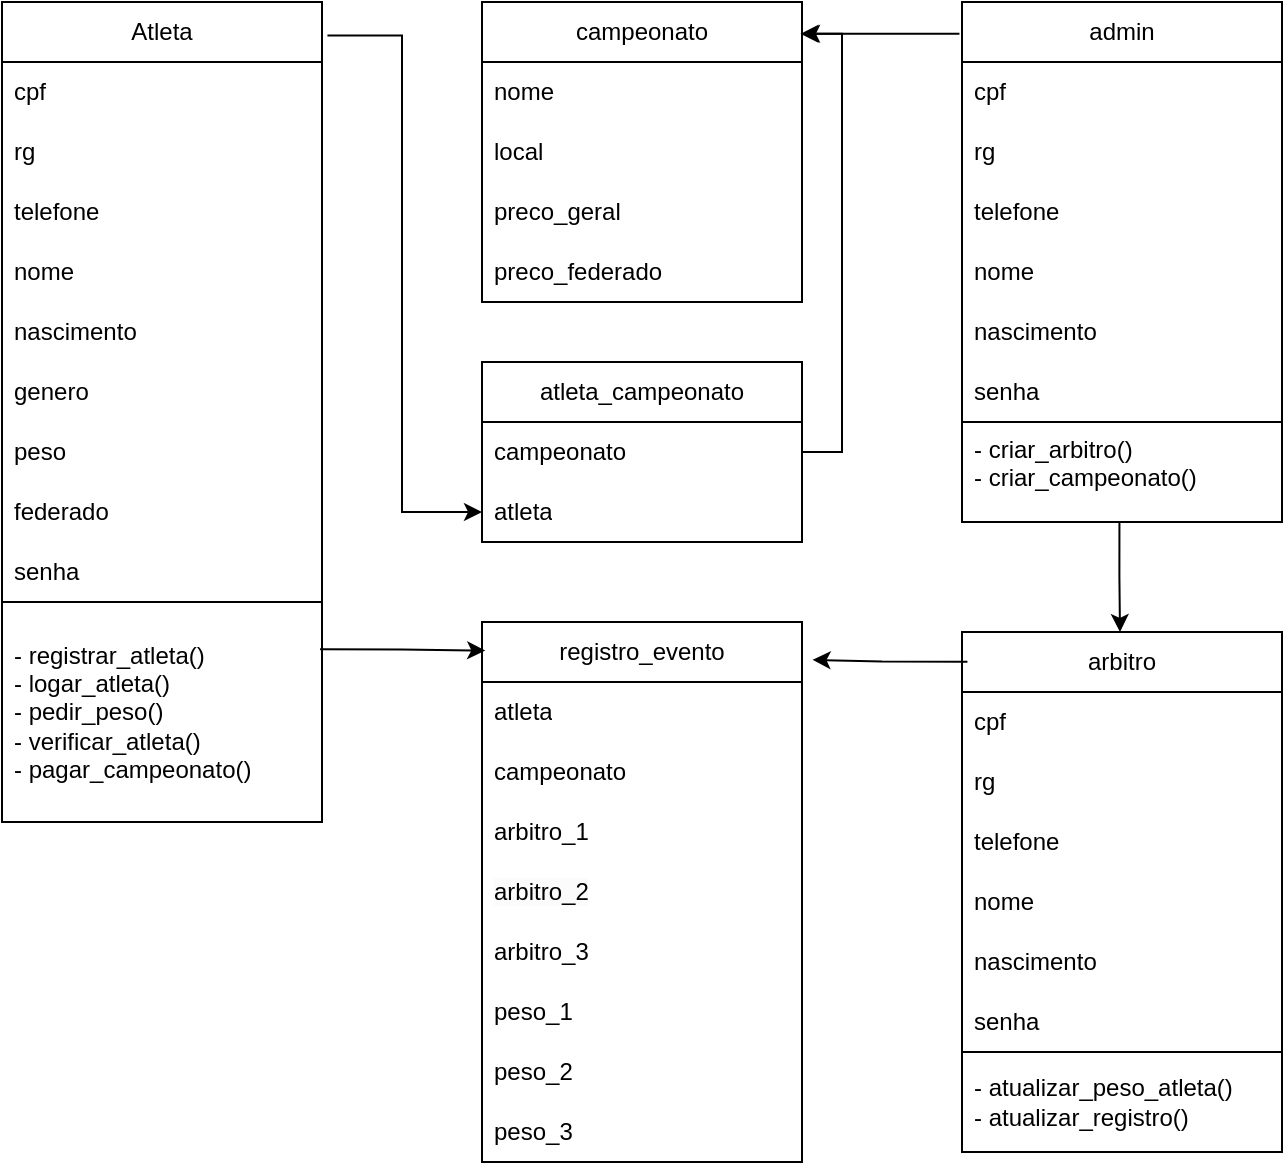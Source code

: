 <mxfile version="26.1.1">
  <diagram id="C5RBs43oDa-KdzZeNtuy" name="Page-1">
    <mxGraphModel dx="2353" dy="827" grid="1" gridSize="10" guides="1" tooltips="1" connect="1" arrows="1" fold="1" page="1" pageScale="1" pageWidth="827" pageHeight="1169" math="0" shadow="0">
      <root>
        <mxCell id="WIyWlLk6GJQsqaUBKTNV-0" />
        <mxCell id="WIyWlLk6GJQsqaUBKTNV-1" parent="WIyWlLk6GJQsqaUBKTNV-0" />
        <mxCell id="lXzH0FcPuWWiwt3YILSo-98" style="edgeStyle=orthogonalEdgeStyle;rounded=0;orthogonalLoop=1;jettySize=auto;html=1;entryX=0;entryY=0.5;entryDx=0;entryDy=0;exitX=1.017;exitY=0.041;exitDx=0;exitDy=0;exitPerimeter=0;" edge="1" parent="WIyWlLk6GJQsqaUBKTNV-1" source="lXzH0FcPuWWiwt3YILSo-1" target="lXzH0FcPuWWiwt3YILSo-89">
          <mxGeometry relative="1" as="geometry" />
        </mxCell>
        <mxCell id="lXzH0FcPuWWiwt3YILSo-1" value="Atleta" style="swimlane;fontStyle=0;childLayout=stackLayout;horizontal=1;startSize=30;horizontalStack=0;resizeParent=1;resizeParentMax=0;resizeLast=0;collapsible=1;marginBottom=0;whiteSpace=wrap;html=1;" vertex="1" parent="WIyWlLk6GJQsqaUBKTNV-1">
          <mxGeometry x="800" y="80" width="160" height="410" as="geometry" />
        </mxCell>
        <mxCell id="lXzH0FcPuWWiwt3YILSo-2" value="cpf" style="text;strokeColor=none;fillColor=none;align=left;verticalAlign=middle;spacingLeft=4;spacingRight=4;overflow=hidden;points=[[0,0.5],[1,0.5]];portConstraint=eastwest;rotatable=0;whiteSpace=wrap;html=1;" vertex="1" parent="lXzH0FcPuWWiwt3YILSo-1">
          <mxGeometry y="30" width="160" height="30" as="geometry" />
        </mxCell>
        <mxCell id="lXzH0FcPuWWiwt3YILSo-3" value="rg" style="text;strokeColor=none;fillColor=none;align=left;verticalAlign=middle;spacingLeft=4;spacingRight=4;overflow=hidden;points=[[0,0.5],[1,0.5]];portConstraint=eastwest;rotatable=0;whiteSpace=wrap;html=1;" vertex="1" parent="lXzH0FcPuWWiwt3YILSo-1">
          <mxGeometry y="60" width="160" height="30" as="geometry" />
        </mxCell>
        <mxCell id="lXzH0FcPuWWiwt3YILSo-4" value="telefone" style="text;strokeColor=none;fillColor=none;align=left;verticalAlign=middle;spacingLeft=4;spacingRight=4;overflow=hidden;points=[[0,0.5],[1,0.5]];portConstraint=eastwest;rotatable=0;whiteSpace=wrap;html=1;" vertex="1" parent="lXzH0FcPuWWiwt3YILSo-1">
          <mxGeometry y="90" width="160" height="30" as="geometry" />
        </mxCell>
        <mxCell id="lXzH0FcPuWWiwt3YILSo-5" value="nome" style="text;strokeColor=none;fillColor=none;align=left;verticalAlign=middle;spacingLeft=4;spacingRight=4;overflow=hidden;points=[[0,0.5],[1,0.5]];portConstraint=eastwest;rotatable=0;whiteSpace=wrap;html=1;" vertex="1" parent="lXzH0FcPuWWiwt3YILSo-1">
          <mxGeometry y="120" width="160" height="30" as="geometry" />
        </mxCell>
        <mxCell id="lXzH0FcPuWWiwt3YILSo-6" value="nascimento" style="text;strokeColor=none;fillColor=none;align=left;verticalAlign=middle;spacingLeft=4;spacingRight=4;overflow=hidden;points=[[0,0.5],[1,0.5]];portConstraint=eastwest;rotatable=0;whiteSpace=wrap;html=1;" vertex="1" parent="lXzH0FcPuWWiwt3YILSo-1">
          <mxGeometry y="150" width="160" height="30" as="geometry" />
        </mxCell>
        <mxCell id="lXzH0FcPuWWiwt3YILSo-17" value="genero" style="text;strokeColor=none;fillColor=none;align=left;verticalAlign=middle;spacingLeft=4;spacingRight=4;overflow=hidden;points=[[0,0.5],[1,0.5]];portConstraint=eastwest;rotatable=0;whiteSpace=wrap;html=1;" vertex="1" parent="lXzH0FcPuWWiwt3YILSo-1">
          <mxGeometry y="180" width="160" height="30" as="geometry" />
        </mxCell>
        <mxCell id="lXzH0FcPuWWiwt3YILSo-7" value="peso" style="text;strokeColor=none;fillColor=none;align=left;verticalAlign=middle;spacingLeft=4;spacingRight=4;overflow=hidden;points=[[0,0.5],[1,0.5]];portConstraint=eastwest;rotatable=0;whiteSpace=wrap;html=1;" vertex="1" parent="lXzH0FcPuWWiwt3YILSo-1">
          <mxGeometry y="210" width="160" height="30" as="geometry" />
        </mxCell>
        <mxCell id="lXzH0FcPuWWiwt3YILSo-18" value="federado" style="text;strokeColor=none;fillColor=none;align=left;verticalAlign=middle;spacingLeft=4;spacingRight=4;overflow=hidden;points=[[0,0.5],[1,0.5]];portConstraint=eastwest;rotatable=0;whiteSpace=wrap;html=1;" vertex="1" parent="lXzH0FcPuWWiwt3YILSo-1">
          <mxGeometry y="240" width="160" height="30" as="geometry" />
        </mxCell>
        <mxCell id="lXzH0FcPuWWiwt3YILSo-19" value="senha" style="text;strokeColor=none;fillColor=none;align=left;verticalAlign=middle;spacingLeft=4;spacingRight=4;overflow=hidden;points=[[0,0.5],[1,0.5]];portConstraint=eastwest;rotatable=0;whiteSpace=wrap;html=1;" vertex="1" parent="lXzH0FcPuWWiwt3YILSo-1">
          <mxGeometry y="270" width="160" height="30" as="geometry" />
        </mxCell>
        <mxCell id="lXzH0FcPuWWiwt3YILSo-27" value="- registrar_atleta()&lt;div&gt;- logar_atleta()&lt;/div&gt;&lt;div&gt;- pedir_peso()&lt;/div&gt;&lt;div&gt;- verificar_atleta()&lt;/div&gt;&lt;div&gt;- pagar_campeonato()&lt;/div&gt;" style="text;strokeColor=default;fillColor=none;align=left;verticalAlign=middle;spacingLeft=4;spacingRight=4;overflow=hidden;points=[[0,0.5],[1,0.5]];portConstraint=eastwest;rotatable=0;whiteSpace=wrap;html=1;" vertex="1" parent="lXzH0FcPuWWiwt3YILSo-1">
          <mxGeometry y="300" width="160" height="110" as="geometry" />
        </mxCell>
        <mxCell id="lXzH0FcPuWWiwt3YILSo-10" value="admin" style="swimlane;fontStyle=0;childLayout=stackLayout;horizontal=1;startSize=30;horizontalStack=0;resizeParent=1;resizeParentMax=0;resizeLast=0;collapsible=1;marginBottom=0;whiteSpace=wrap;html=1;" vertex="1" parent="WIyWlLk6GJQsqaUBKTNV-1">
          <mxGeometry x="1280" y="80" width="160" height="260" as="geometry" />
        </mxCell>
        <mxCell id="lXzH0FcPuWWiwt3YILSo-11" value="cpf" style="text;strokeColor=none;fillColor=none;align=left;verticalAlign=middle;spacingLeft=4;spacingRight=4;overflow=hidden;points=[[0,0.5],[1,0.5]];portConstraint=eastwest;rotatable=0;whiteSpace=wrap;html=1;" vertex="1" parent="lXzH0FcPuWWiwt3YILSo-10">
          <mxGeometry y="30" width="160" height="30" as="geometry" />
        </mxCell>
        <mxCell id="lXzH0FcPuWWiwt3YILSo-12" value="rg" style="text;strokeColor=none;fillColor=none;align=left;verticalAlign=middle;spacingLeft=4;spacingRight=4;overflow=hidden;points=[[0,0.5],[1,0.5]];portConstraint=eastwest;rotatable=0;whiteSpace=wrap;html=1;" vertex="1" parent="lXzH0FcPuWWiwt3YILSo-10">
          <mxGeometry y="60" width="160" height="30" as="geometry" />
        </mxCell>
        <mxCell id="lXzH0FcPuWWiwt3YILSo-13" value="telefone" style="text;strokeColor=none;fillColor=none;align=left;verticalAlign=middle;spacingLeft=4;spacingRight=4;overflow=hidden;points=[[0,0.5],[1,0.5]];portConstraint=eastwest;rotatable=0;whiteSpace=wrap;html=1;" vertex="1" parent="lXzH0FcPuWWiwt3YILSo-10">
          <mxGeometry y="90" width="160" height="30" as="geometry" />
        </mxCell>
        <mxCell id="lXzH0FcPuWWiwt3YILSo-14" value="nome" style="text;strokeColor=none;fillColor=none;align=left;verticalAlign=middle;spacingLeft=4;spacingRight=4;overflow=hidden;points=[[0,0.5],[1,0.5]];portConstraint=eastwest;rotatable=0;whiteSpace=wrap;html=1;" vertex="1" parent="lXzH0FcPuWWiwt3YILSo-10">
          <mxGeometry y="120" width="160" height="30" as="geometry" />
        </mxCell>
        <mxCell id="lXzH0FcPuWWiwt3YILSo-15" value="nascimento" style="text;strokeColor=none;fillColor=none;align=left;verticalAlign=middle;spacingLeft=4;spacingRight=4;overflow=hidden;points=[[0,0.5],[1,0.5]];portConstraint=eastwest;rotatable=0;whiteSpace=wrap;html=1;" vertex="1" parent="lXzH0FcPuWWiwt3YILSo-10">
          <mxGeometry y="150" width="160" height="30" as="geometry" />
        </mxCell>
        <mxCell id="lXzH0FcPuWWiwt3YILSo-16" value="senha" style="text;strokeColor=none;fillColor=none;align=left;verticalAlign=middle;spacingLeft=4;spacingRight=4;overflow=hidden;points=[[0,0.5],[1,0.5]];portConstraint=eastwest;rotatable=0;whiteSpace=wrap;html=1;" vertex="1" parent="lXzH0FcPuWWiwt3YILSo-10">
          <mxGeometry y="180" width="160" height="30" as="geometry" />
        </mxCell>
        <mxCell id="lXzH0FcPuWWiwt3YILSo-29" value="&lt;div&gt;&lt;span style=&quot;background-color: transparent; color: light-dark(rgb(0, 0, 0), rgb(255, 255, 255));&quot;&gt;- criar_arbitro()&lt;/span&gt;&lt;/div&gt;- criar_campeonato()&lt;div&gt;&lt;br&gt;&lt;/div&gt;" style="text;strokeColor=default;fillColor=none;align=left;verticalAlign=top;spacingLeft=4;spacingRight=4;overflow=hidden;points=[[0,0.5],[1,0.5]];portConstraint=eastwest;rotatable=0;whiteSpace=wrap;html=1;" vertex="1" parent="lXzH0FcPuWWiwt3YILSo-10">
          <mxGeometry y="210" width="160" height="50" as="geometry" />
        </mxCell>
        <mxCell id="lXzH0FcPuWWiwt3YILSo-20" value="&lt;div&gt;campeonato&lt;/div&gt;" style="swimlane;fontStyle=0;childLayout=stackLayout;horizontal=1;startSize=30;horizontalStack=0;resizeParent=1;resizeParentMax=0;resizeLast=0;collapsible=1;marginBottom=0;whiteSpace=wrap;html=1;" vertex="1" parent="WIyWlLk6GJQsqaUBKTNV-1">
          <mxGeometry x="1040" y="80" width="160" height="150" as="geometry" />
        </mxCell>
        <mxCell id="lXzH0FcPuWWiwt3YILSo-21" value="nome" style="text;strokeColor=none;fillColor=none;align=left;verticalAlign=middle;spacingLeft=4;spacingRight=4;overflow=hidden;points=[[0,0.5],[1,0.5]];portConstraint=eastwest;rotatable=0;whiteSpace=wrap;html=1;" vertex="1" parent="lXzH0FcPuWWiwt3YILSo-20">
          <mxGeometry y="30" width="160" height="30" as="geometry" />
        </mxCell>
        <mxCell id="lXzH0FcPuWWiwt3YILSo-22" value="local" style="text;strokeColor=none;fillColor=none;align=left;verticalAlign=middle;spacingLeft=4;spacingRight=4;overflow=hidden;points=[[0,0.5],[1,0.5]];portConstraint=eastwest;rotatable=0;whiteSpace=wrap;html=1;" vertex="1" parent="lXzH0FcPuWWiwt3YILSo-20">
          <mxGeometry y="60" width="160" height="30" as="geometry" />
        </mxCell>
        <mxCell id="lXzH0FcPuWWiwt3YILSo-23" value="preco_geral" style="text;strokeColor=none;fillColor=none;align=left;verticalAlign=middle;spacingLeft=4;spacingRight=4;overflow=hidden;points=[[0,0.5],[1,0.5]];portConstraint=eastwest;rotatable=0;whiteSpace=wrap;html=1;" vertex="1" parent="lXzH0FcPuWWiwt3YILSo-20">
          <mxGeometry y="90" width="160" height="30" as="geometry" />
        </mxCell>
        <mxCell id="lXzH0FcPuWWiwt3YILSo-24" value="preco_federado" style="text;strokeColor=none;fillColor=none;align=left;verticalAlign=middle;spacingLeft=4;spacingRight=4;overflow=hidden;points=[[0,0.5],[1,0.5]];portConstraint=eastwest;rotatable=0;whiteSpace=wrap;html=1;" vertex="1" parent="lXzH0FcPuWWiwt3YILSo-20">
          <mxGeometry y="120" width="160" height="30" as="geometry" />
        </mxCell>
        <mxCell id="lXzH0FcPuWWiwt3YILSo-31" value="registro_evento" style="swimlane;fontStyle=0;childLayout=stackLayout;horizontal=1;startSize=30;horizontalStack=0;resizeParent=1;resizeParentMax=0;resizeLast=0;collapsible=1;marginBottom=0;whiteSpace=wrap;html=1;" vertex="1" parent="WIyWlLk6GJQsqaUBKTNV-1">
          <mxGeometry x="1040" y="390" width="160" height="270" as="geometry" />
        </mxCell>
        <mxCell id="lXzH0FcPuWWiwt3YILSo-32" value="atleta" style="text;strokeColor=none;fillColor=none;align=left;verticalAlign=middle;spacingLeft=4;spacingRight=4;overflow=hidden;points=[[0,0.5],[1,0.5]];portConstraint=eastwest;rotatable=0;whiteSpace=wrap;html=1;" vertex="1" parent="lXzH0FcPuWWiwt3YILSo-31">
          <mxGeometry y="30" width="160" height="30" as="geometry" />
        </mxCell>
        <mxCell id="lXzH0FcPuWWiwt3YILSo-79" value="campeonato" style="text;strokeColor=none;fillColor=none;align=left;verticalAlign=middle;spacingLeft=4;spacingRight=4;overflow=hidden;points=[[0,0.5],[1,0.5]];portConstraint=eastwest;rotatable=0;whiteSpace=wrap;html=1;" vertex="1" parent="lXzH0FcPuWWiwt3YILSo-31">
          <mxGeometry y="60" width="160" height="30" as="geometry" />
        </mxCell>
        <mxCell id="lXzH0FcPuWWiwt3YILSo-78" value="arbitro_1" style="text;strokeColor=none;fillColor=none;align=left;verticalAlign=middle;spacingLeft=4;spacingRight=4;overflow=hidden;points=[[0,0.5],[1,0.5]];portConstraint=eastwest;rotatable=0;whiteSpace=wrap;html=1;" vertex="1" parent="lXzH0FcPuWWiwt3YILSo-31">
          <mxGeometry y="90" width="160" height="30" as="geometry" />
        </mxCell>
        <mxCell id="lXzH0FcPuWWiwt3YILSo-33" value="&lt;div&gt;&lt;span style=&quot;background-color: light-dark(rgb(251, 251, 251), rgb(21, 21, 21)); color: light-dark(rgb(0, 0, 0), rgb(237, 237, 237));&quot;&gt;arbitro_2&lt;/span&gt;&lt;/div&gt;" style="text;strokeColor=none;fillColor=none;align=left;verticalAlign=middle;spacingLeft=4;spacingRight=4;overflow=hidden;points=[[0,0.5],[1,0.5]];portConstraint=eastwest;rotatable=0;whiteSpace=wrap;html=1;" vertex="1" parent="lXzH0FcPuWWiwt3YILSo-31">
          <mxGeometry y="120" width="160" height="30" as="geometry" />
        </mxCell>
        <mxCell id="lXzH0FcPuWWiwt3YILSo-34" value="arbitro_3" style="text;strokeColor=none;fillColor=none;align=left;verticalAlign=middle;spacingLeft=4;spacingRight=4;overflow=hidden;points=[[0,0.5],[1,0.5]];portConstraint=eastwest;rotatable=0;whiteSpace=wrap;html=1;" vertex="1" parent="lXzH0FcPuWWiwt3YILSo-31">
          <mxGeometry y="150" width="160" height="30" as="geometry" />
        </mxCell>
        <mxCell id="lXzH0FcPuWWiwt3YILSo-63" value="peso_1" style="text;strokeColor=none;fillColor=none;align=left;verticalAlign=middle;spacingLeft=4;spacingRight=4;overflow=hidden;points=[[0,0.5],[1,0.5]];portConstraint=eastwest;rotatable=0;whiteSpace=wrap;html=1;" vertex="1" parent="lXzH0FcPuWWiwt3YILSo-31">
          <mxGeometry y="180" width="160" height="30" as="geometry" />
        </mxCell>
        <mxCell id="lXzH0FcPuWWiwt3YILSo-71" value="peso_2" style="text;strokeColor=none;fillColor=none;align=left;verticalAlign=middle;spacingLeft=4;spacingRight=4;overflow=hidden;points=[[0,0.5],[1,0.5]];portConstraint=eastwest;rotatable=0;whiteSpace=wrap;html=1;" vertex="1" parent="lXzH0FcPuWWiwt3YILSo-31">
          <mxGeometry y="210" width="160" height="30" as="geometry" />
        </mxCell>
        <mxCell id="lXzH0FcPuWWiwt3YILSo-70" value="peso_3" style="text;strokeColor=none;fillColor=none;align=left;verticalAlign=middle;spacingLeft=4;spacingRight=4;overflow=hidden;points=[[0,0.5],[1,0.5]];portConstraint=eastwest;rotatable=0;whiteSpace=wrap;html=1;" vertex="1" parent="lXzH0FcPuWWiwt3YILSo-31">
          <mxGeometry y="240" width="160" height="30" as="geometry" />
        </mxCell>
        <mxCell id="lXzH0FcPuWWiwt3YILSo-48" value="arbitro" style="swimlane;fontStyle=0;childLayout=stackLayout;horizontal=1;startSize=30;horizontalStack=0;resizeParent=1;resizeParentMax=0;resizeLast=0;collapsible=1;marginBottom=0;whiteSpace=wrap;html=1;" vertex="1" parent="WIyWlLk6GJQsqaUBKTNV-1">
          <mxGeometry x="1280" y="395" width="160" height="260" as="geometry" />
        </mxCell>
        <mxCell id="lXzH0FcPuWWiwt3YILSo-49" value="cpf" style="text;strokeColor=none;fillColor=none;align=left;verticalAlign=middle;spacingLeft=4;spacingRight=4;overflow=hidden;points=[[0,0.5],[1,0.5]];portConstraint=eastwest;rotatable=0;whiteSpace=wrap;html=1;" vertex="1" parent="lXzH0FcPuWWiwt3YILSo-48">
          <mxGeometry y="30" width="160" height="30" as="geometry" />
        </mxCell>
        <mxCell id="lXzH0FcPuWWiwt3YILSo-50" value="rg" style="text;strokeColor=none;fillColor=none;align=left;verticalAlign=middle;spacingLeft=4;spacingRight=4;overflow=hidden;points=[[0,0.5],[1,0.5]];portConstraint=eastwest;rotatable=0;whiteSpace=wrap;html=1;" vertex="1" parent="lXzH0FcPuWWiwt3YILSo-48">
          <mxGeometry y="60" width="160" height="30" as="geometry" />
        </mxCell>
        <mxCell id="lXzH0FcPuWWiwt3YILSo-51" value="telefone" style="text;strokeColor=none;fillColor=none;align=left;verticalAlign=middle;spacingLeft=4;spacingRight=4;overflow=hidden;points=[[0,0.5],[1,0.5]];portConstraint=eastwest;rotatable=0;whiteSpace=wrap;html=1;" vertex="1" parent="lXzH0FcPuWWiwt3YILSo-48">
          <mxGeometry y="90" width="160" height="30" as="geometry" />
        </mxCell>
        <mxCell id="lXzH0FcPuWWiwt3YILSo-52" value="nome" style="text;strokeColor=none;fillColor=none;align=left;verticalAlign=middle;spacingLeft=4;spacingRight=4;overflow=hidden;points=[[0,0.5],[1,0.5]];portConstraint=eastwest;rotatable=0;whiteSpace=wrap;html=1;" vertex="1" parent="lXzH0FcPuWWiwt3YILSo-48">
          <mxGeometry y="120" width="160" height="30" as="geometry" />
        </mxCell>
        <mxCell id="lXzH0FcPuWWiwt3YILSo-53" value="nascimento" style="text;strokeColor=none;fillColor=none;align=left;verticalAlign=middle;spacingLeft=4;spacingRight=4;overflow=hidden;points=[[0,0.5],[1,0.5]];portConstraint=eastwest;rotatable=0;whiteSpace=wrap;html=1;" vertex="1" parent="lXzH0FcPuWWiwt3YILSo-48">
          <mxGeometry y="150" width="160" height="30" as="geometry" />
        </mxCell>
        <mxCell id="lXzH0FcPuWWiwt3YILSo-54" value="senha" style="text;strokeColor=none;fillColor=none;align=left;verticalAlign=middle;spacingLeft=4;spacingRight=4;overflow=hidden;points=[[0,0.5],[1,0.5]];portConstraint=eastwest;rotatable=0;whiteSpace=wrap;html=1;" vertex="1" parent="lXzH0FcPuWWiwt3YILSo-48">
          <mxGeometry y="180" width="160" height="30" as="geometry" />
        </mxCell>
        <mxCell id="lXzH0FcPuWWiwt3YILSo-60" value="- atualizar_peso_atleta()&lt;div&gt;- atualizar_registro()&lt;/div&gt;" style="text;strokeColor=default;fillColor=none;align=left;verticalAlign=middle;spacingLeft=4;spacingRight=4;overflow=hidden;points=[[0,0.5],[1,0.5]];portConstraint=eastwest;rotatable=0;whiteSpace=wrap;html=1;" vertex="1" parent="lXzH0FcPuWWiwt3YILSo-48">
          <mxGeometry y="210" width="160" height="50" as="geometry" />
        </mxCell>
        <mxCell id="lXzH0FcPuWWiwt3YILSo-87" value="&lt;div&gt;atleta_campeonato&lt;/div&gt;" style="swimlane;fontStyle=0;childLayout=stackLayout;horizontal=1;startSize=30;horizontalStack=0;resizeParent=1;resizeParentMax=0;resizeLast=0;collapsible=1;marginBottom=0;whiteSpace=wrap;html=1;" vertex="1" parent="WIyWlLk6GJQsqaUBKTNV-1">
          <mxGeometry x="1040" y="260" width="160" height="90" as="geometry" />
        </mxCell>
        <mxCell id="lXzH0FcPuWWiwt3YILSo-88" value="campeonato" style="text;strokeColor=none;fillColor=none;align=left;verticalAlign=middle;spacingLeft=4;spacingRight=4;overflow=hidden;points=[[0,0.5],[1,0.5]];portConstraint=eastwest;rotatable=0;whiteSpace=wrap;html=1;" vertex="1" parent="lXzH0FcPuWWiwt3YILSo-87">
          <mxGeometry y="30" width="160" height="30" as="geometry" />
        </mxCell>
        <mxCell id="lXzH0FcPuWWiwt3YILSo-89" value="atleta" style="text;strokeColor=none;fillColor=none;align=left;verticalAlign=middle;spacingLeft=4;spacingRight=4;overflow=hidden;points=[[0,0.5],[1,0.5]];portConstraint=eastwest;rotatable=0;whiteSpace=wrap;html=1;" vertex="1" parent="lXzH0FcPuWWiwt3YILSo-87">
          <mxGeometry y="60" width="160" height="30" as="geometry" />
        </mxCell>
        <mxCell id="lXzH0FcPuWWiwt3YILSo-92" value="" style="edgeStyle=orthogonalEdgeStyle;rounded=0;orthogonalLoop=1;jettySize=auto;html=1;entryX=0.01;entryY=0.053;entryDx=0;entryDy=0;entryPerimeter=0;exitX=0.994;exitY=0.215;exitDx=0;exitDy=0;exitPerimeter=0;" edge="1" parent="WIyWlLk6GJQsqaUBKTNV-1" source="lXzH0FcPuWWiwt3YILSo-27" target="lXzH0FcPuWWiwt3YILSo-31">
          <mxGeometry relative="1" as="geometry" />
        </mxCell>
        <mxCell id="lXzH0FcPuWWiwt3YILSo-95" value="" style="edgeStyle=orthogonalEdgeStyle;rounded=0;orthogonalLoop=1;jettySize=auto;html=1;entryX=0.995;entryY=0.106;entryDx=0;entryDy=0;entryPerimeter=0;exitX=-0.008;exitY=0.061;exitDx=0;exitDy=0;exitPerimeter=0;" edge="1" parent="WIyWlLk6GJQsqaUBKTNV-1" source="lXzH0FcPuWWiwt3YILSo-10" target="lXzH0FcPuWWiwt3YILSo-20">
          <mxGeometry relative="1" as="geometry" />
        </mxCell>
        <mxCell id="lXzH0FcPuWWiwt3YILSo-96" style="edgeStyle=orthogonalEdgeStyle;rounded=0;orthogonalLoop=1;jettySize=auto;html=1;entryX=1.033;entryY=0.07;entryDx=0;entryDy=0;entryPerimeter=0;exitX=0.017;exitY=0.057;exitDx=0;exitDy=0;exitPerimeter=0;" edge="1" parent="WIyWlLk6GJQsqaUBKTNV-1" source="lXzH0FcPuWWiwt3YILSo-48" target="lXzH0FcPuWWiwt3YILSo-31">
          <mxGeometry relative="1" as="geometry" />
        </mxCell>
        <mxCell id="lXzH0FcPuWWiwt3YILSo-97" style="edgeStyle=orthogonalEdgeStyle;rounded=0;orthogonalLoop=1;jettySize=auto;html=1;entryX=1;entryY=0.106;entryDx=0;entryDy=0;entryPerimeter=0;exitX=1;exitY=0.5;exitDx=0;exitDy=0;" edge="1" parent="WIyWlLk6GJQsqaUBKTNV-1" source="lXzH0FcPuWWiwt3YILSo-88" target="lXzH0FcPuWWiwt3YILSo-20">
          <mxGeometry relative="1" as="geometry" />
        </mxCell>
        <mxCell id="lXzH0FcPuWWiwt3YILSo-100" style="edgeStyle=orthogonalEdgeStyle;rounded=0;orthogonalLoop=1;jettySize=auto;html=1;exitX=0.492;exitY=0.995;exitDx=0;exitDy=0;exitPerimeter=0;" edge="1" parent="WIyWlLk6GJQsqaUBKTNV-1" source="lXzH0FcPuWWiwt3YILSo-29">
          <mxGeometry relative="1" as="geometry">
            <mxPoint x="1359" y="395" as="targetPoint" />
          </mxGeometry>
        </mxCell>
      </root>
    </mxGraphModel>
  </diagram>
</mxfile>
